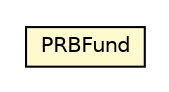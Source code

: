 #!/usr/local/bin/dot
#
# Class diagram 
# Generated by UMLGraph version R5_6-24-gf6e263 (http://www.umlgraph.org/)
#

digraph G {
	edge [fontname="Helvetica",fontsize=10,labelfontname="Helvetica",labelfontsize=10];
	node [fontname="Helvetica",fontsize=10,shape=plaintext];
	nodesep=0.25;
	ranksep=0.5;
	// nl.egem.stuf.sector.bg._0204.PRBFund
	c141505 [label=<<table title="nl.egem.stuf.sector.bg._0204.PRBFund" border="0" cellborder="1" cellspacing="0" cellpadding="2" port="p" bgcolor="lemonChiffon" href="./PRBFund.html">
		<tr><td><table border="0" cellspacing="0" cellpadding="1">
<tr><td align="center" balign="center"> PRBFund </td></tr>
		</table></td></tr>
		</table>>, URL="./PRBFund.html", fontname="Helvetica", fontcolor="black", fontsize=10.0];
}

